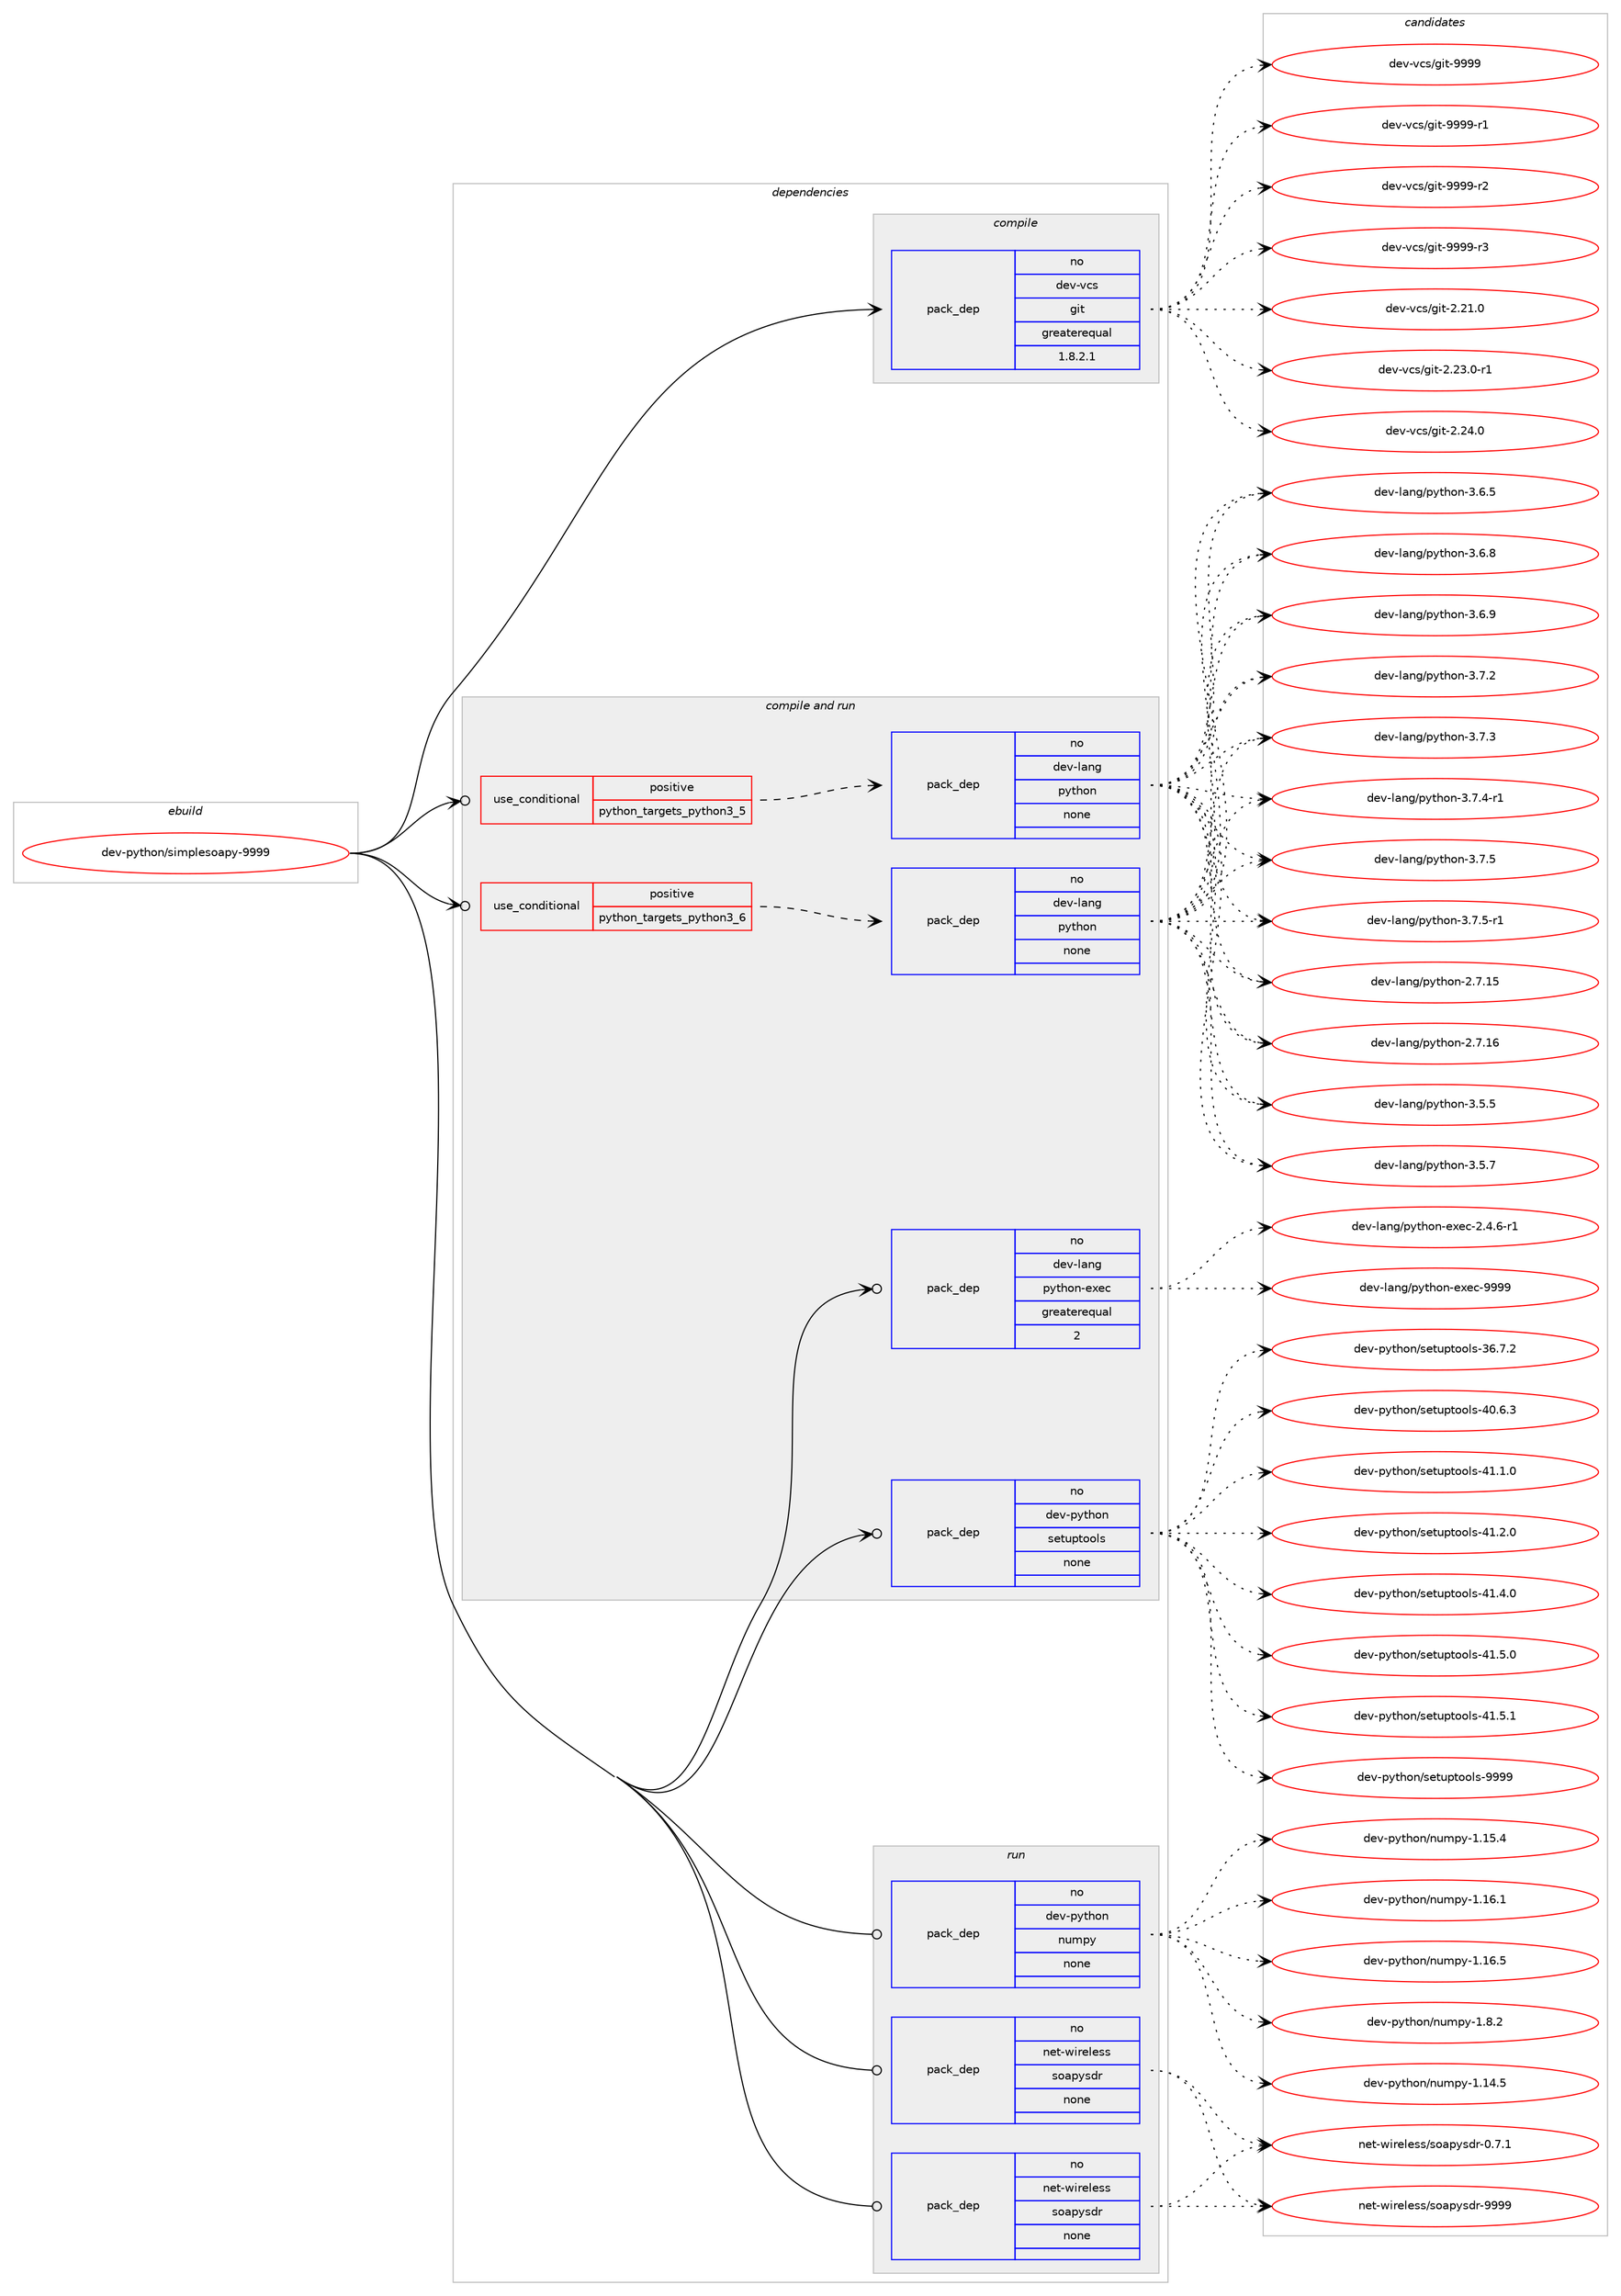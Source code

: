 digraph prolog {

# *************
# Graph options
# *************

newrank=true;
concentrate=true;
compound=true;
graph [rankdir=LR,fontname=Helvetica,fontsize=10,ranksep=1.5];#, ranksep=2.5, nodesep=0.2];
edge  [arrowhead=vee];
node  [fontname=Helvetica,fontsize=10];

# **********
# The ebuild
# **********

subgraph cluster_leftcol {
color=gray;
rank=same;
label=<<i>ebuild</i>>;
id [label="dev-python/simplesoapy-9999", color=red, width=4, href="../dev-python/simplesoapy-9999.svg"];
}

# ****************
# The dependencies
# ****************

subgraph cluster_midcol {
color=gray;
label=<<i>dependencies</i>>;
subgraph cluster_compile {
fillcolor="#eeeeee";
style=filled;
label=<<i>compile</i>>;
subgraph pack476036 {
dependency637294 [label=<<TABLE BORDER="0" CELLBORDER="1" CELLSPACING="0" CELLPADDING="4" WIDTH="220"><TR><TD ROWSPAN="6" CELLPADDING="30">pack_dep</TD></TR><TR><TD WIDTH="110">no</TD></TR><TR><TD>dev-vcs</TD></TR><TR><TD>git</TD></TR><TR><TD>greaterequal</TD></TR><TR><TD>1.8.2.1</TD></TR></TABLE>>, shape=none, color=blue];
}
id:e -> dependency637294:w [weight=20,style="solid",arrowhead="vee"];
}
subgraph cluster_compileandrun {
fillcolor="#eeeeee";
style=filled;
label=<<i>compile and run</i>>;
subgraph cond149377 {
dependency637295 [label=<<TABLE BORDER="0" CELLBORDER="1" CELLSPACING="0" CELLPADDING="4"><TR><TD ROWSPAN="3" CELLPADDING="10">use_conditional</TD></TR><TR><TD>positive</TD></TR><TR><TD>python_targets_python3_5</TD></TR></TABLE>>, shape=none, color=red];
subgraph pack476037 {
dependency637296 [label=<<TABLE BORDER="0" CELLBORDER="1" CELLSPACING="0" CELLPADDING="4" WIDTH="220"><TR><TD ROWSPAN="6" CELLPADDING="30">pack_dep</TD></TR><TR><TD WIDTH="110">no</TD></TR><TR><TD>dev-lang</TD></TR><TR><TD>python</TD></TR><TR><TD>none</TD></TR><TR><TD></TD></TR></TABLE>>, shape=none, color=blue];
}
dependency637295:e -> dependency637296:w [weight=20,style="dashed",arrowhead="vee"];
}
id:e -> dependency637295:w [weight=20,style="solid",arrowhead="odotvee"];
subgraph cond149378 {
dependency637297 [label=<<TABLE BORDER="0" CELLBORDER="1" CELLSPACING="0" CELLPADDING="4"><TR><TD ROWSPAN="3" CELLPADDING="10">use_conditional</TD></TR><TR><TD>positive</TD></TR><TR><TD>python_targets_python3_6</TD></TR></TABLE>>, shape=none, color=red];
subgraph pack476038 {
dependency637298 [label=<<TABLE BORDER="0" CELLBORDER="1" CELLSPACING="0" CELLPADDING="4" WIDTH="220"><TR><TD ROWSPAN="6" CELLPADDING="30">pack_dep</TD></TR><TR><TD WIDTH="110">no</TD></TR><TR><TD>dev-lang</TD></TR><TR><TD>python</TD></TR><TR><TD>none</TD></TR><TR><TD></TD></TR></TABLE>>, shape=none, color=blue];
}
dependency637297:e -> dependency637298:w [weight=20,style="dashed",arrowhead="vee"];
}
id:e -> dependency637297:w [weight=20,style="solid",arrowhead="odotvee"];
subgraph pack476039 {
dependency637299 [label=<<TABLE BORDER="0" CELLBORDER="1" CELLSPACING="0" CELLPADDING="4" WIDTH="220"><TR><TD ROWSPAN="6" CELLPADDING="30">pack_dep</TD></TR><TR><TD WIDTH="110">no</TD></TR><TR><TD>dev-lang</TD></TR><TR><TD>python-exec</TD></TR><TR><TD>greaterequal</TD></TR><TR><TD>2</TD></TR></TABLE>>, shape=none, color=blue];
}
id:e -> dependency637299:w [weight=20,style="solid",arrowhead="odotvee"];
subgraph pack476040 {
dependency637300 [label=<<TABLE BORDER="0" CELLBORDER="1" CELLSPACING="0" CELLPADDING="4" WIDTH="220"><TR><TD ROWSPAN="6" CELLPADDING="30">pack_dep</TD></TR><TR><TD WIDTH="110">no</TD></TR><TR><TD>dev-python</TD></TR><TR><TD>setuptools</TD></TR><TR><TD>none</TD></TR><TR><TD></TD></TR></TABLE>>, shape=none, color=blue];
}
id:e -> dependency637300:w [weight=20,style="solid",arrowhead="odotvee"];
}
subgraph cluster_run {
fillcolor="#eeeeee";
style=filled;
label=<<i>run</i>>;
subgraph pack476041 {
dependency637301 [label=<<TABLE BORDER="0" CELLBORDER="1" CELLSPACING="0" CELLPADDING="4" WIDTH="220"><TR><TD ROWSPAN="6" CELLPADDING="30">pack_dep</TD></TR><TR><TD WIDTH="110">no</TD></TR><TR><TD>dev-python</TD></TR><TR><TD>numpy</TD></TR><TR><TD>none</TD></TR><TR><TD></TD></TR></TABLE>>, shape=none, color=blue];
}
id:e -> dependency637301:w [weight=20,style="solid",arrowhead="odot"];
subgraph pack476042 {
dependency637302 [label=<<TABLE BORDER="0" CELLBORDER="1" CELLSPACING="0" CELLPADDING="4" WIDTH="220"><TR><TD ROWSPAN="6" CELLPADDING="30">pack_dep</TD></TR><TR><TD WIDTH="110">no</TD></TR><TR><TD>net-wireless</TD></TR><TR><TD>soapysdr</TD></TR><TR><TD>none</TD></TR><TR><TD></TD></TR></TABLE>>, shape=none, color=blue];
}
id:e -> dependency637302:w [weight=20,style="solid",arrowhead="odot"];
subgraph pack476043 {
dependency637303 [label=<<TABLE BORDER="0" CELLBORDER="1" CELLSPACING="0" CELLPADDING="4" WIDTH="220"><TR><TD ROWSPAN="6" CELLPADDING="30">pack_dep</TD></TR><TR><TD WIDTH="110">no</TD></TR><TR><TD>net-wireless</TD></TR><TR><TD>soapysdr</TD></TR><TR><TD>none</TD></TR><TR><TD></TD></TR></TABLE>>, shape=none, color=blue];
}
id:e -> dependency637303:w [weight=20,style="solid",arrowhead="odot"];
}
}

# **************
# The candidates
# **************

subgraph cluster_choices {
rank=same;
color=gray;
label=<<i>candidates</i>>;

subgraph choice476036 {
color=black;
nodesep=1;
choice10010111845118991154710310511645504650494648 [label="dev-vcs/git-2.21.0", color=red, width=4,href="../dev-vcs/git-2.21.0.svg"];
choice100101118451189911547103105116455046505146484511449 [label="dev-vcs/git-2.23.0-r1", color=red, width=4,href="../dev-vcs/git-2.23.0-r1.svg"];
choice10010111845118991154710310511645504650524648 [label="dev-vcs/git-2.24.0", color=red, width=4,href="../dev-vcs/git-2.24.0.svg"];
choice1001011184511899115471031051164557575757 [label="dev-vcs/git-9999", color=red, width=4,href="../dev-vcs/git-9999.svg"];
choice10010111845118991154710310511645575757574511449 [label="dev-vcs/git-9999-r1", color=red, width=4,href="../dev-vcs/git-9999-r1.svg"];
choice10010111845118991154710310511645575757574511450 [label="dev-vcs/git-9999-r2", color=red, width=4,href="../dev-vcs/git-9999-r2.svg"];
choice10010111845118991154710310511645575757574511451 [label="dev-vcs/git-9999-r3", color=red, width=4,href="../dev-vcs/git-9999-r3.svg"];
dependency637294:e -> choice10010111845118991154710310511645504650494648:w [style=dotted,weight="100"];
dependency637294:e -> choice100101118451189911547103105116455046505146484511449:w [style=dotted,weight="100"];
dependency637294:e -> choice10010111845118991154710310511645504650524648:w [style=dotted,weight="100"];
dependency637294:e -> choice1001011184511899115471031051164557575757:w [style=dotted,weight="100"];
dependency637294:e -> choice10010111845118991154710310511645575757574511449:w [style=dotted,weight="100"];
dependency637294:e -> choice10010111845118991154710310511645575757574511450:w [style=dotted,weight="100"];
dependency637294:e -> choice10010111845118991154710310511645575757574511451:w [style=dotted,weight="100"];
}
subgraph choice476037 {
color=black;
nodesep=1;
choice10010111845108971101034711212111610411111045504655464953 [label="dev-lang/python-2.7.15", color=red, width=4,href="../dev-lang/python-2.7.15.svg"];
choice10010111845108971101034711212111610411111045504655464954 [label="dev-lang/python-2.7.16", color=red, width=4,href="../dev-lang/python-2.7.16.svg"];
choice100101118451089711010347112121116104111110455146534653 [label="dev-lang/python-3.5.5", color=red, width=4,href="../dev-lang/python-3.5.5.svg"];
choice100101118451089711010347112121116104111110455146534655 [label="dev-lang/python-3.5.7", color=red, width=4,href="../dev-lang/python-3.5.7.svg"];
choice100101118451089711010347112121116104111110455146544653 [label="dev-lang/python-3.6.5", color=red, width=4,href="../dev-lang/python-3.6.5.svg"];
choice100101118451089711010347112121116104111110455146544656 [label="dev-lang/python-3.6.8", color=red, width=4,href="../dev-lang/python-3.6.8.svg"];
choice100101118451089711010347112121116104111110455146544657 [label="dev-lang/python-3.6.9", color=red, width=4,href="../dev-lang/python-3.6.9.svg"];
choice100101118451089711010347112121116104111110455146554650 [label="dev-lang/python-3.7.2", color=red, width=4,href="../dev-lang/python-3.7.2.svg"];
choice100101118451089711010347112121116104111110455146554651 [label="dev-lang/python-3.7.3", color=red, width=4,href="../dev-lang/python-3.7.3.svg"];
choice1001011184510897110103471121211161041111104551465546524511449 [label="dev-lang/python-3.7.4-r1", color=red, width=4,href="../dev-lang/python-3.7.4-r1.svg"];
choice100101118451089711010347112121116104111110455146554653 [label="dev-lang/python-3.7.5", color=red, width=4,href="../dev-lang/python-3.7.5.svg"];
choice1001011184510897110103471121211161041111104551465546534511449 [label="dev-lang/python-3.7.5-r1", color=red, width=4,href="../dev-lang/python-3.7.5-r1.svg"];
dependency637296:e -> choice10010111845108971101034711212111610411111045504655464953:w [style=dotted,weight="100"];
dependency637296:e -> choice10010111845108971101034711212111610411111045504655464954:w [style=dotted,weight="100"];
dependency637296:e -> choice100101118451089711010347112121116104111110455146534653:w [style=dotted,weight="100"];
dependency637296:e -> choice100101118451089711010347112121116104111110455146534655:w [style=dotted,weight="100"];
dependency637296:e -> choice100101118451089711010347112121116104111110455146544653:w [style=dotted,weight="100"];
dependency637296:e -> choice100101118451089711010347112121116104111110455146544656:w [style=dotted,weight="100"];
dependency637296:e -> choice100101118451089711010347112121116104111110455146544657:w [style=dotted,weight="100"];
dependency637296:e -> choice100101118451089711010347112121116104111110455146554650:w [style=dotted,weight="100"];
dependency637296:e -> choice100101118451089711010347112121116104111110455146554651:w [style=dotted,weight="100"];
dependency637296:e -> choice1001011184510897110103471121211161041111104551465546524511449:w [style=dotted,weight="100"];
dependency637296:e -> choice100101118451089711010347112121116104111110455146554653:w [style=dotted,weight="100"];
dependency637296:e -> choice1001011184510897110103471121211161041111104551465546534511449:w [style=dotted,weight="100"];
}
subgraph choice476038 {
color=black;
nodesep=1;
choice10010111845108971101034711212111610411111045504655464953 [label="dev-lang/python-2.7.15", color=red, width=4,href="../dev-lang/python-2.7.15.svg"];
choice10010111845108971101034711212111610411111045504655464954 [label="dev-lang/python-2.7.16", color=red, width=4,href="../dev-lang/python-2.7.16.svg"];
choice100101118451089711010347112121116104111110455146534653 [label="dev-lang/python-3.5.5", color=red, width=4,href="../dev-lang/python-3.5.5.svg"];
choice100101118451089711010347112121116104111110455146534655 [label="dev-lang/python-3.5.7", color=red, width=4,href="../dev-lang/python-3.5.7.svg"];
choice100101118451089711010347112121116104111110455146544653 [label="dev-lang/python-3.6.5", color=red, width=4,href="../dev-lang/python-3.6.5.svg"];
choice100101118451089711010347112121116104111110455146544656 [label="dev-lang/python-3.6.8", color=red, width=4,href="../dev-lang/python-3.6.8.svg"];
choice100101118451089711010347112121116104111110455146544657 [label="dev-lang/python-3.6.9", color=red, width=4,href="../dev-lang/python-3.6.9.svg"];
choice100101118451089711010347112121116104111110455146554650 [label="dev-lang/python-3.7.2", color=red, width=4,href="../dev-lang/python-3.7.2.svg"];
choice100101118451089711010347112121116104111110455146554651 [label="dev-lang/python-3.7.3", color=red, width=4,href="../dev-lang/python-3.7.3.svg"];
choice1001011184510897110103471121211161041111104551465546524511449 [label="dev-lang/python-3.7.4-r1", color=red, width=4,href="../dev-lang/python-3.7.4-r1.svg"];
choice100101118451089711010347112121116104111110455146554653 [label="dev-lang/python-3.7.5", color=red, width=4,href="../dev-lang/python-3.7.5.svg"];
choice1001011184510897110103471121211161041111104551465546534511449 [label="dev-lang/python-3.7.5-r1", color=red, width=4,href="../dev-lang/python-3.7.5-r1.svg"];
dependency637298:e -> choice10010111845108971101034711212111610411111045504655464953:w [style=dotted,weight="100"];
dependency637298:e -> choice10010111845108971101034711212111610411111045504655464954:w [style=dotted,weight="100"];
dependency637298:e -> choice100101118451089711010347112121116104111110455146534653:w [style=dotted,weight="100"];
dependency637298:e -> choice100101118451089711010347112121116104111110455146534655:w [style=dotted,weight="100"];
dependency637298:e -> choice100101118451089711010347112121116104111110455146544653:w [style=dotted,weight="100"];
dependency637298:e -> choice100101118451089711010347112121116104111110455146544656:w [style=dotted,weight="100"];
dependency637298:e -> choice100101118451089711010347112121116104111110455146544657:w [style=dotted,weight="100"];
dependency637298:e -> choice100101118451089711010347112121116104111110455146554650:w [style=dotted,weight="100"];
dependency637298:e -> choice100101118451089711010347112121116104111110455146554651:w [style=dotted,weight="100"];
dependency637298:e -> choice1001011184510897110103471121211161041111104551465546524511449:w [style=dotted,weight="100"];
dependency637298:e -> choice100101118451089711010347112121116104111110455146554653:w [style=dotted,weight="100"];
dependency637298:e -> choice1001011184510897110103471121211161041111104551465546534511449:w [style=dotted,weight="100"];
}
subgraph choice476039 {
color=black;
nodesep=1;
choice10010111845108971101034711212111610411111045101120101994550465246544511449 [label="dev-lang/python-exec-2.4.6-r1", color=red, width=4,href="../dev-lang/python-exec-2.4.6-r1.svg"];
choice10010111845108971101034711212111610411111045101120101994557575757 [label="dev-lang/python-exec-9999", color=red, width=4,href="../dev-lang/python-exec-9999.svg"];
dependency637299:e -> choice10010111845108971101034711212111610411111045101120101994550465246544511449:w [style=dotted,weight="100"];
dependency637299:e -> choice10010111845108971101034711212111610411111045101120101994557575757:w [style=dotted,weight="100"];
}
subgraph choice476040 {
color=black;
nodesep=1;
choice100101118451121211161041111104711510111611711211611111110811545515446554650 [label="dev-python/setuptools-36.7.2", color=red, width=4,href="../dev-python/setuptools-36.7.2.svg"];
choice100101118451121211161041111104711510111611711211611111110811545524846544651 [label="dev-python/setuptools-40.6.3", color=red, width=4,href="../dev-python/setuptools-40.6.3.svg"];
choice100101118451121211161041111104711510111611711211611111110811545524946494648 [label="dev-python/setuptools-41.1.0", color=red, width=4,href="../dev-python/setuptools-41.1.0.svg"];
choice100101118451121211161041111104711510111611711211611111110811545524946504648 [label="dev-python/setuptools-41.2.0", color=red, width=4,href="../dev-python/setuptools-41.2.0.svg"];
choice100101118451121211161041111104711510111611711211611111110811545524946524648 [label="dev-python/setuptools-41.4.0", color=red, width=4,href="../dev-python/setuptools-41.4.0.svg"];
choice100101118451121211161041111104711510111611711211611111110811545524946534648 [label="dev-python/setuptools-41.5.0", color=red, width=4,href="../dev-python/setuptools-41.5.0.svg"];
choice100101118451121211161041111104711510111611711211611111110811545524946534649 [label="dev-python/setuptools-41.5.1", color=red, width=4,href="../dev-python/setuptools-41.5.1.svg"];
choice10010111845112121116104111110471151011161171121161111111081154557575757 [label="dev-python/setuptools-9999", color=red, width=4,href="../dev-python/setuptools-9999.svg"];
dependency637300:e -> choice100101118451121211161041111104711510111611711211611111110811545515446554650:w [style=dotted,weight="100"];
dependency637300:e -> choice100101118451121211161041111104711510111611711211611111110811545524846544651:w [style=dotted,weight="100"];
dependency637300:e -> choice100101118451121211161041111104711510111611711211611111110811545524946494648:w [style=dotted,weight="100"];
dependency637300:e -> choice100101118451121211161041111104711510111611711211611111110811545524946504648:w [style=dotted,weight="100"];
dependency637300:e -> choice100101118451121211161041111104711510111611711211611111110811545524946524648:w [style=dotted,weight="100"];
dependency637300:e -> choice100101118451121211161041111104711510111611711211611111110811545524946534648:w [style=dotted,weight="100"];
dependency637300:e -> choice100101118451121211161041111104711510111611711211611111110811545524946534649:w [style=dotted,weight="100"];
dependency637300:e -> choice10010111845112121116104111110471151011161171121161111111081154557575757:w [style=dotted,weight="100"];
}
subgraph choice476041 {
color=black;
nodesep=1;
choice100101118451121211161041111104711011710911212145494649524653 [label="dev-python/numpy-1.14.5", color=red, width=4,href="../dev-python/numpy-1.14.5.svg"];
choice100101118451121211161041111104711011710911212145494649534652 [label="dev-python/numpy-1.15.4", color=red, width=4,href="../dev-python/numpy-1.15.4.svg"];
choice100101118451121211161041111104711011710911212145494649544649 [label="dev-python/numpy-1.16.1", color=red, width=4,href="../dev-python/numpy-1.16.1.svg"];
choice100101118451121211161041111104711011710911212145494649544653 [label="dev-python/numpy-1.16.5", color=red, width=4,href="../dev-python/numpy-1.16.5.svg"];
choice1001011184511212111610411111047110117109112121454946564650 [label="dev-python/numpy-1.8.2", color=red, width=4,href="../dev-python/numpy-1.8.2.svg"];
dependency637301:e -> choice100101118451121211161041111104711011710911212145494649524653:w [style=dotted,weight="100"];
dependency637301:e -> choice100101118451121211161041111104711011710911212145494649534652:w [style=dotted,weight="100"];
dependency637301:e -> choice100101118451121211161041111104711011710911212145494649544649:w [style=dotted,weight="100"];
dependency637301:e -> choice100101118451121211161041111104711011710911212145494649544653:w [style=dotted,weight="100"];
dependency637301:e -> choice1001011184511212111610411111047110117109112121454946564650:w [style=dotted,weight="100"];
}
subgraph choice476042 {
color=black;
nodesep=1;
choice110101116451191051141011081011151154711511197112121115100114454846554649 [label="net-wireless/soapysdr-0.7.1", color=red, width=4,href="../net-wireless/soapysdr-0.7.1.svg"];
choice1101011164511910511410110810111511547115111971121211151001144557575757 [label="net-wireless/soapysdr-9999", color=red, width=4,href="../net-wireless/soapysdr-9999.svg"];
dependency637302:e -> choice110101116451191051141011081011151154711511197112121115100114454846554649:w [style=dotted,weight="100"];
dependency637302:e -> choice1101011164511910511410110810111511547115111971121211151001144557575757:w [style=dotted,weight="100"];
}
subgraph choice476043 {
color=black;
nodesep=1;
choice110101116451191051141011081011151154711511197112121115100114454846554649 [label="net-wireless/soapysdr-0.7.1", color=red, width=4,href="../net-wireless/soapysdr-0.7.1.svg"];
choice1101011164511910511410110810111511547115111971121211151001144557575757 [label="net-wireless/soapysdr-9999", color=red, width=4,href="../net-wireless/soapysdr-9999.svg"];
dependency637303:e -> choice110101116451191051141011081011151154711511197112121115100114454846554649:w [style=dotted,weight="100"];
dependency637303:e -> choice1101011164511910511410110810111511547115111971121211151001144557575757:w [style=dotted,weight="100"];
}
}

}
